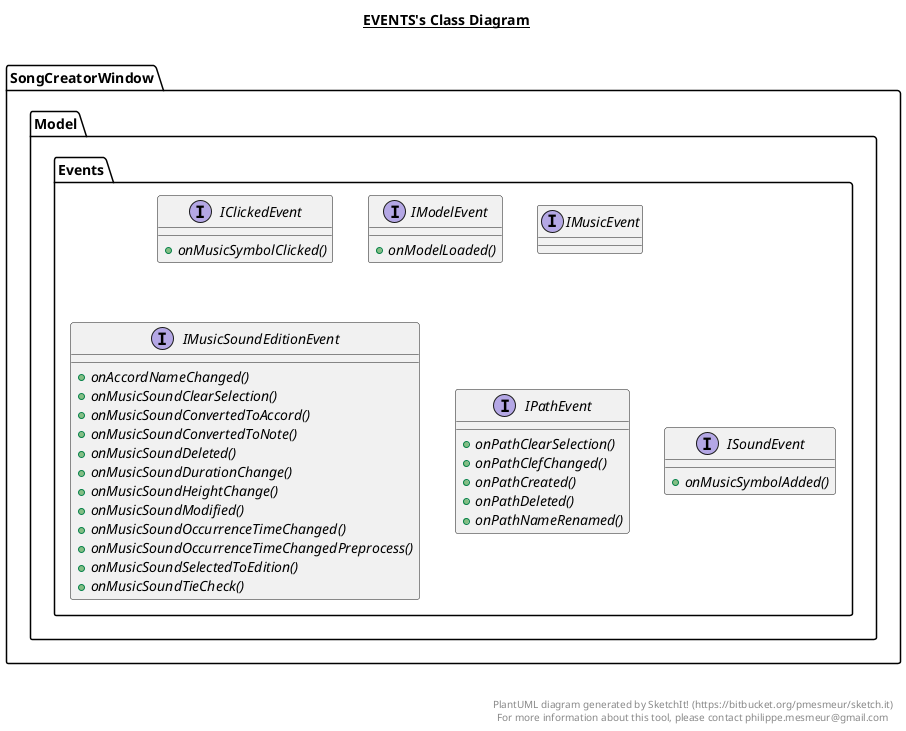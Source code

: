 @startuml

title __EVENTS's Class Diagram__\n

  namespace SongCreatorWindow {
    namespace Model {
      namespace Events {
        interface SongCreatorWindow.Model.Events.IClickedEvent {
            {abstract} + onMusicSymbolClicked()
        }
      }
    }
  }
  

  namespace SongCreatorWindow {
    namespace Model {
      namespace Events {
        interface SongCreatorWindow.Model.Events.IModelEvent {
            {abstract} + onModelLoaded()
        }
      }
    }
  }
  

  namespace SongCreatorWindow {
    namespace Model {
      namespace Events {
        interface SongCreatorWindow.Model.Events.IMusicEvent {
        }
      }
    }
  }
  

  namespace SongCreatorWindow {
    namespace Model {
      namespace Events {
        interface SongCreatorWindow.Model.Events.IMusicSoundEditionEvent {
            {abstract} + onAccordNameChanged()
            {abstract} + onMusicSoundClearSelection()
            {abstract} + onMusicSoundConvertedToAccord()
            {abstract} + onMusicSoundConvertedToNote()
            {abstract} + onMusicSoundDeleted()
            {abstract} + onMusicSoundDurationChange()
            {abstract} + onMusicSoundHeightChange()
            {abstract} + onMusicSoundModified()
            {abstract} + onMusicSoundOccurrenceTimeChanged()
            {abstract} + onMusicSoundOccurrenceTimeChangedPreprocess()
            {abstract} + onMusicSoundSelectedToEdition()
            {abstract} + onMusicSoundTieCheck()
        }
      }
    }
  }
  

  namespace SongCreatorWindow {
    namespace Model {
      namespace Events {
        interface SongCreatorWindow.Model.Events.IPathEvent {
            {abstract} + onPathClearSelection()
            {abstract} + onPathClefChanged()
            {abstract} + onPathCreated()
            {abstract} + onPathDeleted()
            {abstract} + onPathNameRenamed()
        }
      }
    }
  }
  

  namespace SongCreatorWindow {
    namespace Model {
      namespace Events {
        interface SongCreatorWindow.Model.Events.ISoundEvent {
            {abstract} + onMusicSymbolAdded()
        }
      }
    }
  }
  



right footer


PlantUML diagram generated by SketchIt! (https://bitbucket.org/pmesmeur/sketch.it)
For more information about this tool, please contact philippe.mesmeur@gmail.com
endfooter

@enduml
